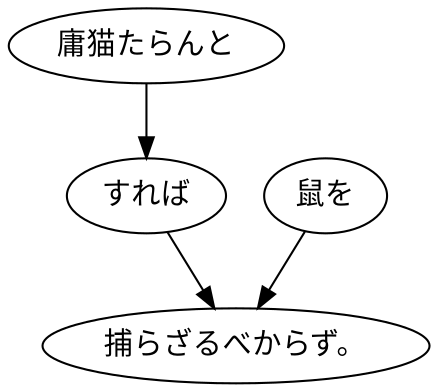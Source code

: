 digraph graph3209 {
	node0 [label="庸猫たらんと"];
	node1 [label="すれば"];
	node2 [label="鼠を"];
	node3 [label="捕らざるべからず。"];
	node0 -> node1;
	node1 -> node3;
	node2 -> node3;
}
